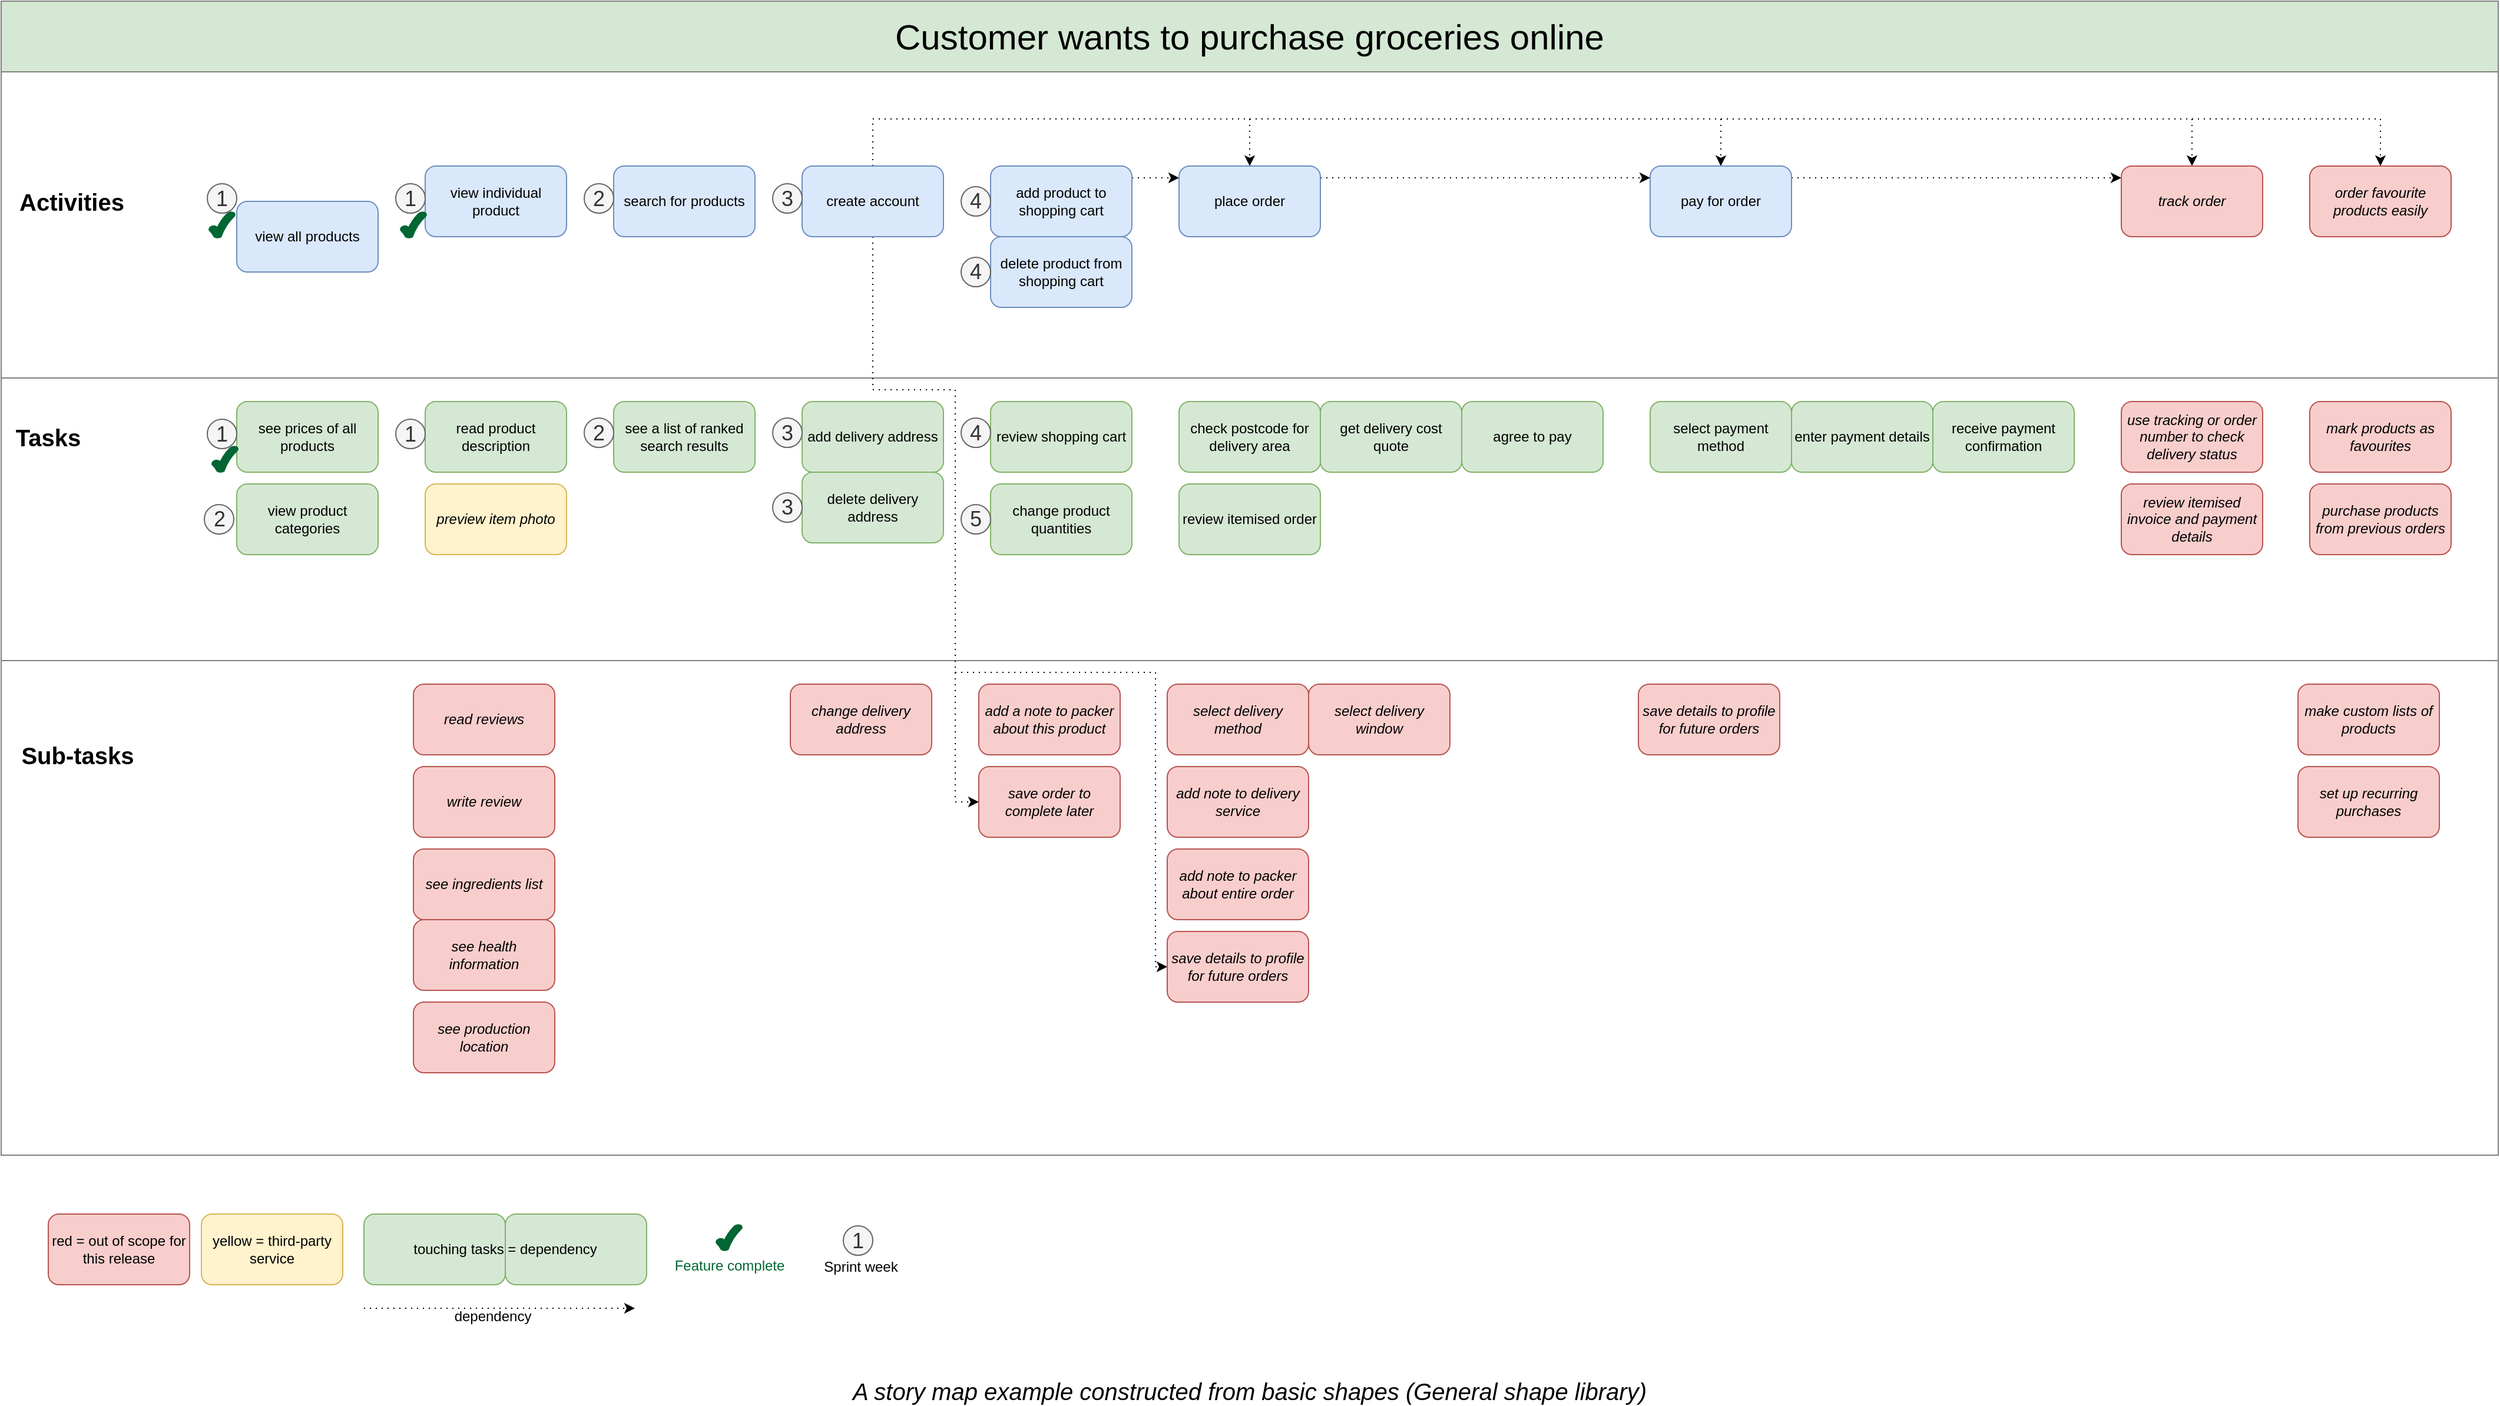<mxfile version="22.1.19" type="github" pages="2">
  <diagram id="6G3r_QqAA1fNAYQaFEHI" name="purchase-groceries-online">
    <mxGraphModel dx="3770" dy="772" grid="1" gridSize="10" guides="1" tooltips="1" connect="1" arrows="1" fold="1" page="1" pageScale="1" pageWidth="2336" pageHeight="1654" math="0" shadow="0">
      <root>
        <mxCell id="0" />
        <mxCell id="1" parent="0" />
        <mxCell id="gWhWabP_F0V6RctqcrPL-3" value="" style="group" parent="1" vertex="1" connectable="0">
          <mxGeometry x="-2228" y="80" width="2120" height="980" as="geometry" />
        </mxCell>
        <mxCell id="gWhWabP_F0V6RctqcrPL-1" value="" style="group" parent="gWhWabP_F0V6RctqcrPL-3" vertex="1" connectable="0">
          <mxGeometry width="2120" height="980" as="geometry" />
        </mxCell>
        <mxCell id="nW9fMLdY71jYZeTw1rtJ-126" value="Customer wants to purchase groceries online" style="rounded=0;whiteSpace=wrap;html=1;labelBackgroundColor=none;strokeWidth=1;fillColor=#d5e8d4;fontSize=30;strokeColor=#808080;" parent="gWhWabP_F0V6RctqcrPL-1" vertex="1">
          <mxGeometry width="2120" height="60" as="geometry" />
        </mxCell>
        <mxCell id="nW9fMLdY71jYZeTw1rtJ-128" value="" style="rounded=0;whiteSpace=wrap;html=1;labelBackgroundColor=none;strokeWidth=1;fontSize=30;fillColor=none;strokeColor=#808080;" parent="gWhWabP_F0V6RctqcrPL-1" vertex="1">
          <mxGeometry y="60" width="2120" height="260" as="geometry" />
        </mxCell>
        <mxCell id="nW9fMLdY71jYZeTw1rtJ-129" value="" style="rounded=0;whiteSpace=wrap;html=1;labelBackgroundColor=none;strokeWidth=1;fontSize=30;fillColor=none;strokeColor=#808080;" parent="gWhWabP_F0V6RctqcrPL-1" vertex="1">
          <mxGeometry y="320" width="2120" height="240" as="geometry" />
        </mxCell>
        <mxCell id="nW9fMLdY71jYZeTw1rtJ-130" value="" style="rounded=0;whiteSpace=wrap;html=1;labelBackgroundColor=none;strokeWidth=1;fontSize=30;fillColor=none;strokeColor=#808080;" parent="gWhWabP_F0V6RctqcrPL-1" vertex="1">
          <mxGeometry y="560" width="2120" height="420" as="geometry" />
        </mxCell>
        <mxCell id="nW9fMLdY71jYZeTw1rtJ-76" value="view all products" style="rounded=1;whiteSpace=wrap;html=1;fillColor=#dae8fc;strokeColor=#6c8ebf;" parent="gWhWabP_F0V6RctqcrPL-1" vertex="1">
          <mxGeometry x="200" y="170" width="120" height="60" as="geometry" />
        </mxCell>
        <mxCell id="nW9fMLdY71jYZeTw1rtJ-81" value="&lt;b&gt;&lt;font style=&quot;font-size: 20px&quot;&gt;Activities&lt;/font&gt;&lt;/b&gt;" style="text;html=1;strokeColor=none;fillColor=none;align=center;verticalAlign=middle;whiteSpace=wrap;rounded=0;" parent="gWhWabP_F0V6RctqcrPL-3" vertex="1">
          <mxGeometry x="40" y="160" width="40" height="20" as="geometry" />
        </mxCell>
        <mxCell id="nW9fMLdY71jYZeTw1rtJ-82" value="&lt;b&gt;&lt;font style=&quot;font-size: 20px&quot;&gt;Tasks&lt;/font&gt;&lt;/b&gt;" style="text;html=1;strokeColor=none;fillColor=none;align=center;verticalAlign=middle;whiteSpace=wrap;rounded=0;" parent="gWhWabP_F0V6RctqcrPL-3" vertex="1">
          <mxGeometry x="20" y="360" width="40" height="20" as="geometry" />
        </mxCell>
        <mxCell id="nW9fMLdY71jYZeTw1rtJ-83" value="&lt;b&gt;&lt;font style=&quot;font-size: 20px&quot;&gt;Sub-tasks&lt;/font&gt;&lt;/b&gt;" style="text;html=1;strokeColor=none;fillColor=none;align=center;verticalAlign=middle;whiteSpace=wrap;rounded=0;" parent="gWhWabP_F0V6RctqcrPL-3" vertex="1">
          <mxGeometry y="630" width="130" height="20" as="geometry" />
        </mxCell>
        <mxCell id="nW9fMLdY71jYZeTw1rtJ-51" style="rounded=0;orthogonalLoop=1;jettySize=auto;html=1;dashed=1;dashPattern=1 4;edgeStyle=orthogonalEdgeStyle;" parent="1" source="nW9fMLdY71jYZeTw1rtJ-47" target="nW9fMLdY71jYZeTw1rtJ-45" edge="1">
          <mxGeometry relative="1" as="geometry">
            <Array as="points">
              <mxPoint x="-1488" y="410" />
              <mxPoint x="-1418" y="410" />
              <mxPoint x="-1418" y="760" />
            </Array>
          </mxGeometry>
        </mxCell>
        <mxCell id="nW9fMLdY71jYZeTw1rtJ-52" style="edgeStyle=orthogonalEdgeStyle;rounded=0;orthogonalLoop=1;jettySize=auto;html=1;dashed=1;dashPattern=1 4;" parent="1" source="nW9fMLdY71jYZeTw1rtJ-47" target="nW9fMLdY71jYZeTw1rtJ-36" edge="1">
          <mxGeometry relative="1" as="geometry">
            <Array as="points">
              <mxPoint x="-1488" y="410" />
              <mxPoint x="-1418" y="410" />
              <mxPoint x="-1418" y="650" />
              <mxPoint x="-1248" y="650" />
              <mxPoint x="-1248" y="900" />
            </Array>
          </mxGeometry>
        </mxCell>
        <mxCell id="nW9fMLdY71jYZeTw1rtJ-54" style="edgeStyle=orthogonalEdgeStyle;rounded=0;orthogonalLoop=1;jettySize=auto;html=1;dashed=1;dashPattern=1 4;" parent="1" source="nW9fMLdY71jYZeTw1rtJ-47" target="nW9fMLdY71jYZeTw1rtJ-53" edge="1">
          <mxGeometry relative="1" as="geometry">
            <Array as="points">
              <mxPoint x="-1488" y="180" />
              <mxPoint x="-1168" y="180" />
            </Array>
          </mxGeometry>
        </mxCell>
        <mxCell id="nW9fMLdY71jYZeTw1rtJ-65" style="edgeStyle=orthogonalEdgeStyle;rounded=0;orthogonalLoop=1;jettySize=auto;html=1;dashed=1;dashPattern=1 4;" parent="1" source="nW9fMLdY71jYZeTw1rtJ-47" target="nW9fMLdY71jYZeTw1rtJ-37" edge="1">
          <mxGeometry relative="1" as="geometry">
            <Array as="points">
              <mxPoint x="-1488" y="180" />
              <mxPoint x="-768" y="180" />
            </Array>
          </mxGeometry>
        </mxCell>
        <mxCell id="nW9fMLdY71jYZeTw1rtJ-66" style="edgeStyle=orthogonalEdgeStyle;rounded=0;orthogonalLoop=1;jettySize=auto;html=1;dashed=1;dashPattern=1 4;" parent="1" source="nW9fMLdY71jYZeTw1rtJ-47" target="nW9fMLdY71jYZeTw1rtJ-41" edge="1">
          <mxGeometry relative="1" as="geometry">
            <Array as="points">
              <mxPoint x="-1488" y="180" />
              <mxPoint x="-368" y="180" />
            </Array>
          </mxGeometry>
        </mxCell>
        <mxCell id="nW9fMLdY71jYZeTw1rtJ-67" style="edgeStyle=orthogonalEdgeStyle;rounded=0;orthogonalLoop=1;jettySize=auto;html=1;dashed=1;dashPattern=1 4;" parent="1" source="nW9fMLdY71jYZeTw1rtJ-47" target="nW9fMLdY71jYZeTw1rtJ-60" edge="1">
          <mxGeometry relative="1" as="geometry">
            <Array as="points">
              <mxPoint x="-1488" y="180" />
              <mxPoint x="-208" y="180" />
            </Array>
          </mxGeometry>
        </mxCell>
        <mxCell id="nW9fMLdY71jYZeTw1rtJ-21" value="search for products" style="rounded=1;whiteSpace=wrap;html=1;fillColor=#dae8fc;strokeColor=#6c8ebf;" parent="1" vertex="1">
          <mxGeometry x="-1708" y="220" width="120" height="60" as="geometry" />
        </mxCell>
        <mxCell id="nW9fMLdY71jYZeTw1rtJ-22" value="preview item photo" style="rounded=1;whiteSpace=wrap;html=1;fillColor=#fff2cc;strokeColor=#d6b656;fontStyle=2" parent="1" vertex="1">
          <mxGeometry x="-1868" y="490" width="120" height="60" as="geometry" />
        </mxCell>
        <mxCell id="nW9fMLdY71jYZeTw1rtJ-23" value="read product description" style="rounded=1;whiteSpace=wrap;html=1;fillColor=#d5e8d4;strokeColor=#82b366;" parent="1" vertex="1">
          <mxGeometry x="-1868" y="420" width="120" height="60" as="geometry" />
        </mxCell>
        <mxCell id="nW9fMLdY71jYZeTw1rtJ-24" value="view individual product" style="rounded=1;whiteSpace=wrap;html=1;fillColor=#dae8fc;strokeColor=#6c8ebf;" parent="1" vertex="1">
          <mxGeometry x="-1868" y="220" width="120" height="60" as="geometry" />
        </mxCell>
        <mxCell id="nW9fMLdY71jYZeTw1rtJ-26" value="see a list of ranked search results" style="rounded=1;whiteSpace=wrap;html=1;fillColor=#d5e8d4;strokeColor=#82b366;" parent="1" vertex="1">
          <mxGeometry x="-1708" y="420" width="120" height="60" as="geometry" />
        </mxCell>
        <mxCell id="nW9fMLdY71jYZeTw1rtJ-28" value="read reviews" style="rounded=1;whiteSpace=wrap;html=1;fillColor=#f8cecc;strokeColor=#b85450;fontStyle=2" parent="1" vertex="1">
          <mxGeometry x="-1878" y="660" width="120" height="60" as="geometry" />
        </mxCell>
        <mxCell id="nW9fMLdY71jYZeTw1rtJ-70" style="edgeStyle=orthogonalEdgeStyle;rounded=0;orthogonalLoop=1;jettySize=auto;html=1;dashed=1;dashPattern=1 4;" parent="1" source="nW9fMLdY71jYZeTw1rtJ-29" target="nW9fMLdY71jYZeTw1rtJ-53" edge="1">
          <mxGeometry relative="1" as="geometry">
            <Array as="points">
              <mxPoint x="-1248" y="230" />
              <mxPoint x="-1248" y="230" />
            </Array>
          </mxGeometry>
        </mxCell>
        <mxCell id="nW9fMLdY71jYZeTw1rtJ-29" value="add product to shopping cart" style="rounded=1;whiteSpace=wrap;html=1;fillColor=#dae8fc;strokeColor=#6c8ebf;" parent="1" vertex="1">
          <mxGeometry x="-1388" y="220" width="120" height="60" as="geometry" />
        </mxCell>
        <mxCell id="nW9fMLdY71jYZeTw1rtJ-30" value="change product quantities" style="rounded=1;whiteSpace=wrap;html=1;fillColor=#d5e8d4;strokeColor=#82b366;" parent="1" vertex="1">
          <mxGeometry x="-1388" y="490" width="120" height="60" as="geometry" />
        </mxCell>
        <mxCell id="nW9fMLdY71jYZeTw1rtJ-31" value="delete product from shopping cart" style="rounded=1;whiteSpace=wrap;html=1;fillColor=#dae8fc;strokeColor=#6c8ebf;" parent="1" vertex="1">
          <mxGeometry x="-1388" y="280" width="120" height="60" as="geometry" />
        </mxCell>
        <mxCell id="nW9fMLdY71jYZeTw1rtJ-32" value="add a note to packer about this product" style="rounded=1;whiteSpace=wrap;html=1;fillColor=#f8cecc;strokeColor=#b85450;fontStyle=2" parent="1" vertex="1">
          <mxGeometry x="-1398" y="660" width="120" height="60" as="geometry" />
        </mxCell>
        <mxCell id="nW9fMLdY71jYZeTw1rtJ-34" value="get delivery cost quote" style="rounded=1;whiteSpace=wrap;html=1;fillColor=#d5e8d4;strokeColor=#82b366;" parent="1" vertex="1">
          <mxGeometry x="-1108" y="420" width="120" height="60" as="geometry" />
        </mxCell>
        <mxCell id="nW9fMLdY71jYZeTw1rtJ-35" value="check postcode for delivery area" style="rounded=1;whiteSpace=wrap;html=1;fillColor=#d5e8d4;strokeColor=#82b366;" parent="1" vertex="1">
          <mxGeometry x="-1228" y="420" width="120" height="60" as="geometry" />
        </mxCell>
        <mxCell id="nW9fMLdY71jYZeTw1rtJ-36" value="save details to profile for future orders" style="rounded=1;whiteSpace=wrap;html=1;fillColor=#f8cecc;strokeColor=#b85450;fontStyle=2" parent="1" vertex="1">
          <mxGeometry x="-1238" y="870" width="120" height="60" as="geometry" />
        </mxCell>
        <mxCell id="nW9fMLdY71jYZeTw1rtJ-72" style="edgeStyle=orthogonalEdgeStyle;rounded=0;orthogonalLoop=1;jettySize=auto;html=1;dashed=1;dashPattern=1 4;" parent="1" source="nW9fMLdY71jYZeTw1rtJ-37" target="nW9fMLdY71jYZeTw1rtJ-41" edge="1">
          <mxGeometry relative="1" as="geometry">
            <Array as="points">
              <mxPoint x="-568" y="230" />
              <mxPoint x="-568" y="230" />
            </Array>
          </mxGeometry>
        </mxCell>
        <mxCell id="nW9fMLdY71jYZeTw1rtJ-37" value="pay for order" style="rounded=1;whiteSpace=wrap;html=1;fillColor=#dae8fc;strokeColor=#6c8ebf;" parent="1" vertex="1">
          <mxGeometry x="-828" y="220" width="120" height="60" as="geometry" />
        </mxCell>
        <mxCell id="nW9fMLdY71jYZeTw1rtJ-38" value="select payment method" style="rounded=1;whiteSpace=wrap;html=1;fillColor=#d5e8d4;strokeColor=#82b366;" parent="1" vertex="1">
          <mxGeometry x="-828" y="420" width="120" height="60" as="geometry" />
        </mxCell>
        <mxCell id="nW9fMLdY71jYZeTw1rtJ-39" value="enter payment details" style="rounded=1;whiteSpace=wrap;html=1;fillColor=#d5e8d4;strokeColor=#82b366;" parent="1" vertex="1">
          <mxGeometry x="-708" y="420" width="120" height="60" as="geometry" />
        </mxCell>
        <mxCell id="nW9fMLdY71jYZeTw1rtJ-40" value="receive payment confirmation" style="rounded=1;whiteSpace=wrap;html=1;fillColor=#d5e8d4;strokeColor=#82b366;" parent="1" vertex="1">
          <mxGeometry x="-588" y="420" width="120" height="60" as="geometry" />
        </mxCell>
        <mxCell id="nW9fMLdY71jYZeTw1rtJ-41" value="track order" style="rounded=1;whiteSpace=wrap;html=1;fillColor=#f8cecc;strokeColor=#b85450;fontStyle=2" parent="1" vertex="1">
          <mxGeometry x="-428" y="220" width="120" height="60" as="geometry" />
        </mxCell>
        <mxCell id="nW9fMLdY71jYZeTw1rtJ-42" value="use tracking or order number to check delivery status" style="rounded=1;whiteSpace=wrap;html=1;fillColor=#f8cecc;strokeColor=#b85450;fontStyle=2" parent="1" vertex="1">
          <mxGeometry x="-428" y="420" width="120" height="60" as="geometry" />
        </mxCell>
        <mxCell id="nW9fMLdY71jYZeTw1rtJ-43" value="select delivery window" style="rounded=1;whiteSpace=wrap;html=1;fillColor=#f8cecc;strokeColor=#b85450;fontStyle=2" parent="1" vertex="1">
          <mxGeometry x="-1118" y="660" width="120" height="60" as="geometry" />
        </mxCell>
        <mxCell id="nW9fMLdY71jYZeTw1rtJ-44" value="save details to profile for future orders" style="rounded=1;whiteSpace=wrap;html=1;fillColor=#f8cecc;strokeColor=#b85450;fontStyle=2" parent="1" vertex="1">
          <mxGeometry x="-838" y="660" width="120" height="60" as="geometry" />
        </mxCell>
        <mxCell id="nW9fMLdY71jYZeTw1rtJ-45" value="save order to complete later" style="rounded=1;whiteSpace=wrap;html=1;fillColor=#f8cecc;strokeColor=#b85450;fontStyle=2" parent="1" vertex="1">
          <mxGeometry x="-1398" y="730" width="120" height="60" as="geometry" />
        </mxCell>
        <UserObject label="create account" link="data:page/id,iSt6Qmezgcpyq-W9V-Go" id="nW9fMLdY71jYZeTw1rtJ-47">
          <mxCell style="rounded=1;whiteSpace=wrap;html=1;fillColor=#dae8fc;strokeColor=#6c8ebf;" parent="1" vertex="1">
            <mxGeometry x="-1548" y="220" width="120" height="60" as="geometry" />
          </mxCell>
        </UserObject>
        <UserObject label="add delivery address" link="data:page/id,iSt6Qmezgcpyq-W9V-Go" id="nW9fMLdY71jYZeTw1rtJ-48">
          <mxCell style="rounded=1;whiteSpace=wrap;html=1;fillColor=#d5e8d4;strokeColor=#82b366;" parent="1" vertex="1">
            <mxGeometry x="-1548" y="420" width="120" height="60" as="geometry" />
          </mxCell>
        </UserObject>
        <UserObject label="change delivery address" link="data:page/id,iSt6Qmezgcpyq-W9V-Go" id="nW9fMLdY71jYZeTw1rtJ-49">
          <mxCell style="rounded=1;whiteSpace=wrap;html=1;fillColor=#f8cecc;strokeColor=#b85450;fontStyle=2" parent="1" vertex="1">
            <mxGeometry x="-1558" y="660" width="120" height="60" as="geometry" />
          </mxCell>
        </UserObject>
        <mxCell id="nW9fMLdY71jYZeTw1rtJ-71" style="edgeStyle=orthogonalEdgeStyle;rounded=0;orthogonalLoop=1;jettySize=auto;html=1;dashed=1;dashPattern=1 4;" parent="1" source="nW9fMLdY71jYZeTw1rtJ-53" target="nW9fMLdY71jYZeTw1rtJ-37" edge="1">
          <mxGeometry relative="1" as="geometry">
            <Array as="points">
              <mxPoint x="-978" y="230" />
              <mxPoint x="-978" y="230" />
            </Array>
          </mxGeometry>
        </mxCell>
        <mxCell id="nW9fMLdY71jYZeTw1rtJ-53" value="place order" style="rounded=1;whiteSpace=wrap;html=1;fillColor=#dae8fc;strokeColor=#6c8ebf;" parent="1" vertex="1">
          <mxGeometry x="-1228" y="220" width="120" height="60" as="geometry" />
        </mxCell>
        <mxCell id="nW9fMLdY71jYZeTw1rtJ-55" value="review itemised order" style="rounded=1;whiteSpace=wrap;html=1;fillColor=#d5e8d4;strokeColor=#82b366;" parent="1" vertex="1">
          <mxGeometry x="-1228" y="490" width="120" height="60" as="geometry" />
        </mxCell>
        <mxCell id="nW9fMLdY71jYZeTw1rtJ-56" value="add note to packer about entire order" style="rounded=1;whiteSpace=wrap;html=1;fillColor=#f8cecc;strokeColor=#b85450;fontStyle=2" parent="1" vertex="1">
          <mxGeometry x="-1238" y="800" width="120" height="60" as="geometry" />
        </mxCell>
        <mxCell id="nW9fMLdY71jYZeTw1rtJ-57" value="add note to delivery service" style="rounded=1;whiteSpace=wrap;html=1;fillColor=#f8cecc;strokeColor=#b85450;fontStyle=2" parent="1" vertex="1">
          <mxGeometry x="-1238" y="730" width="120" height="60" as="geometry" />
        </mxCell>
        <mxCell id="nW9fMLdY71jYZeTw1rtJ-58" value="agree to pay" style="rounded=1;whiteSpace=wrap;html=1;fillColor=#d5e8d4;strokeColor=#82b366;" parent="1" vertex="1">
          <mxGeometry x="-988" y="420" width="120" height="60" as="geometry" />
        </mxCell>
        <mxCell id="nW9fMLdY71jYZeTw1rtJ-59" value="review itemised invoice and payment details" style="rounded=1;whiteSpace=wrap;html=1;fillColor=#f8cecc;strokeColor=#b85450;fontStyle=2" parent="1" vertex="1">
          <mxGeometry x="-428" y="490" width="120" height="60" as="geometry" />
        </mxCell>
        <mxCell id="nW9fMLdY71jYZeTw1rtJ-60" value="order favourite products easily" style="rounded=1;whiteSpace=wrap;html=1;fillColor=#f8cecc;strokeColor=#b85450;fontStyle=2" parent="1" vertex="1">
          <mxGeometry x="-268" y="220" width="120" height="60" as="geometry" />
        </mxCell>
        <mxCell id="nW9fMLdY71jYZeTw1rtJ-61" value="mark products as favourites" style="rounded=1;whiteSpace=wrap;html=1;fillColor=#f8cecc;strokeColor=#b85450;fontStyle=2" parent="1" vertex="1">
          <mxGeometry x="-268" y="420" width="120" height="60" as="geometry" />
        </mxCell>
        <mxCell id="nW9fMLdY71jYZeTw1rtJ-62" value="purchase products from previous orders" style="rounded=1;whiteSpace=wrap;html=1;fillColor=#f8cecc;strokeColor=#b85450;fontStyle=2" parent="1" vertex="1">
          <mxGeometry x="-268" y="490" width="120" height="60" as="geometry" />
        </mxCell>
        <mxCell id="nW9fMLdY71jYZeTw1rtJ-63" value="make custom lists of products" style="rounded=1;whiteSpace=wrap;html=1;fillColor=#f8cecc;strokeColor=#b85450;fontStyle=2" parent="1" vertex="1">
          <mxGeometry x="-278" y="660" width="120" height="60" as="geometry" />
        </mxCell>
        <mxCell id="nW9fMLdY71jYZeTw1rtJ-64" value="set up recurring purchases" style="rounded=1;whiteSpace=wrap;html=1;fillColor=#f8cecc;strokeColor=#b85450;fontStyle=2" parent="1" vertex="1">
          <mxGeometry x="-278" y="730" width="120" height="60" as="geometry" />
        </mxCell>
        <mxCell id="nW9fMLdY71jYZeTw1rtJ-68" value="write review" style="rounded=1;whiteSpace=wrap;html=1;fillColor=#f8cecc;strokeColor=#b85450;fontStyle=2" parent="1" vertex="1">
          <mxGeometry x="-1878" y="730" width="120" height="60" as="geometry" />
        </mxCell>
        <mxCell id="nW9fMLdY71jYZeTw1rtJ-69" value="view product categories" style="rounded=1;whiteSpace=wrap;html=1;fillColor=#d5e8d4;strokeColor=#82b366;" parent="1" vertex="1">
          <mxGeometry x="-2028" y="490" width="120" height="60" as="geometry" />
        </mxCell>
        <mxCell id="nW9fMLdY71jYZeTw1rtJ-73" value="select delivery method" style="rounded=1;whiteSpace=wrap;html=1;fillColor=#f8cecc;strokeColor=#b85450;fontStyle=2" parent="1" vertex="1">
          <mxGeometry x="-1238" y="660" width="120" height="60" as="geometry" />
        </mxCell>
        <mxCell id="nW9fMLdY71jYZeTw1rtJ-74" value="delete delivery address" style="rounded=1;whiteSpace=wrap;html=1;fillColor=#d5e8d4;strokeColor=#82b366;" parent="1" vertex="1">
          <mxGeometry x="-1548" y="480" width="120" height="60" as="geometry" />
        </mxCell>
        <mxCell id="nW9fMLdY71jYZeTw1rtJ-75" value="review shopping cart" style="rounded=1;whiteSpace=wrap;html=1;fillColor=#d5e8d4;strokeColor=#82b366;" parent="1" vertex="1">
          <mxGeometry x="-1388" y="420" width="120" height="60" as="geometry" />
        </mxCell>
        <mxCell id="nW9fMLdY71jYZeTw1rtJ-77" value="see prices of all products" style="rounded=1;whiteSpace=wrap;html=1;fillColor=#d5e8d4;strokeColor=#82b366;" parent="1" vertex="1">
          <mxGeometry x="-2028" y="420" width="120" height="60" as="geometry" />
        </mxCell>
        <mxCell id="nW9fMLdY71jYZeTw1rtJ-78" value="see ingredients list" style="rounded=1;whiteSpace=wrap;html=1;fillColor=#f8cecc;strokeColor=#b85450;fontStyle=2" parent="1" vertex="1">
          <mxGeometry x="-1878" y="800" width="120" height="60" as="geometry" />
        </mxCell>
        <mxCell id="nW9fMLdY71jYZeTw1rtJ-79" value="see production location" style="rounded=1;whiteSpace=wrap;html=1;fillColor=#f8cecc;strokeColor=#b85450;fontStyle=2" parent="1" vertex="1">
          <mxGeometry x="-1878" y="930" width="120" height="60" as="geometry" />
        </mxCell>
        <mxCell id="nW9fMLdY71jYZeTw1rtJ-80" value="see health information" style="rounded=1;whiteSpace=wrap;html=1;fillColor=#f8cecc;strokeColor=#b85450;fontStyle=2" parent="1" vertex="1">
          <mxGeometry x="-1878" y="860" width="120" height="60" as="geometry" />
        </mxCell>
        <mxCell id="nW9fMLdY71jYZeTw1rtJ-84" value="red = out of scope for this release" style="rounded=1;whiteSpace=wrap;html=1;fillColor=#f8cecc;strokeColor=#b85450;fontStyle=0" parent="1" vertex="1">
          <mxGeometry x="-2188" y="1110" width="120" height="60" as="geometry" />
        </mxCell>
        <mxCell id="nW9fMLdY71jYZeTw1rtJ-90" value="" style="verticalLabelPosition=bottom;verticalAlign=top;html=1;shape=mxgraph.basic.tick;strokeWidth=3;fontColor=#ffffff;fillColor=#006633;strokeColor=#006633;" parent="1" vertex="1">
          <mxGeometry x="-2050.5" y="260" width="20" height="20" as="geometry" />
        </mxCell>
        <mxCell id="nW9fMLdY71jYZeTw1rtJ-94" value="yellow = third-party service" style="rounded=1;whiteSpace=wrap;html=1;strokeWidth=1;fillColor=#fff2cc;strokeColor=#d6b656;" parent="1" vertex="1">
          <mxGeometry x="-2058" y="1110" width="120" height="60" as="geometry" />
        </mxCell>
        <mxCell id="nW9fMLdY71jYZeTw1rtJ-97" value="Feature complete" style="verticalLabelPosition=bottom;verticalAlign=top;html=1;shape=mxgraph.basic.tick;strokeWidth=3;fillColor=#006633;strokeColor=#006633;fontColor=#006633;" parent="1" vertex="1">
          <mxGeometry x="-1620" y="1120" width="20" height="20" as="geometry" />
        </mxCell>
        <mxCell id="nW9fMLdY71jYZeTw1rtJ-98" value="" style="verticalLabelPosition=bottom;verticalAlign=top;html=1;shape=mxgraph.basic.tick;strokeWidth=3;fontColor=#ffffff;fillColor=#006633;strokeColor=#006633;" parent="1" vertex="1">
          <mxGeometry x="-2048" y="459" width="20" height="20" as="geometry" />
        </mxCell>
        <mxCell id="nW9fMLdY71jYZeTw1rtJ-99" value="" style="verticalLabelPosition=bottom;verticalAlign=top;html=1;shape=mxgraph.basic.tick;strokeWidth=3;fontColor=#ffffff;fillColor=#006633;strokeColor=#006633;" parent="1" vertex="1">
          <mxGeometry x="-1888" y="260" width="20" height="20" as="geometry" />
        </mxCell>
        <mxCell id="nW9fMLdY71jYZeTw1rtJ-104" value="1" style="ellipse;whiteSpace=wrap;html=1;aspect=fixed;fontFamily=Helvetica;fontSize=18;align=center;strokeWidth=1;fillColor=#f5f5f5;strokeColor=#666666;fontColor=#333333;" parent="1" vertex="1">
          <mxGeometry x="-2053" y="235" width="25" height="25" as="geometry" />
        </mxCell>
        <mxCell id="nW9fMLdY71jYZeTw1rtJ-105" value="1" style="ellipse;whiteSpace=wrap;html=1;aspect=fixed;fontFamily=Helvetica;fontSize=18;align=center;strokeWidth=1;fillColor=#f5f5f5;strokeColor=#666666;fontColor=#333333;" parent="1" vertex="1">
          <mxGeometry x="-2053" y="435" width="25" height="25" as="geometry" />
        </mxCell>
        <mxCell id="nW9fMLdY71jYZeTw1rtJ-106" value="1" style="ellipse;whiteSpace=wrap;html=1;aspect=fixed;fontFamily=Helvetica;fontSize=18;align=center;strokeWidth=1;fillColor=#f5f5f5;strokeColor=#666666;fontColor=#333333;" parent="1" vertex="1">
          <mxGeometry x="-1893" y="235" width="25" height="25" as="geometry" />
        </mxCell>
        <mxCell id="nW9fMLdY71jYZeTw1rtJ-107" value="1" style="ellipse;whiteSpace=wrap;html=1;aspect=fixed;fontFamily=Helvetica;fontSize=18;align=center;strokeWidth=1;fillColor=#f5f5f5;strokeColor=#666666;fontColor=#333333;" parent="1" vertex="1">
          <mxGeometry x="-1893" y="435" width="25" height="25" as="geometry" />
        </mxCell>
        <mxCell id="nW9fMLdY71jYZeTw1rtJ-108" value="2" style="ellipse;whiteSpace=wrap;html=1;aspect=fixed;fontFamily=Helvetica;fontSize=18;align=center;strokeWidth=1;fillColor=#f5f5f5;strokeColor=#666666;fontColor=#333333;" parent="1" vertex="1">
          <mxGeometry x="-1733" y="235" width="25" height="25" as="geometry" />
        </mxCell>
        <mxCell id="nW9fMLdY71jYZeTw1rtJ-109" value="2" style="ellipse;whiteSpace=wrap;html=1;aspect=fixed;fontFamily=Helvetica;fontSize=18;align=center;strokeWidth=1;fillColor=#f5f5f5;strokeColor=#666666;fontColor=#333333;" parent="1" vertex="1">
          <mxGeometry x="-2055.5" y="507.5" width="25" height="25" as="geometry" />
        </mxCell>
        <mxCell id="nW9fMLdY71jYZeTw1rtJ-110" value="2" style="ellipse;whiteSpace=wrap;html=1;aspect=fixed;fontFamily=Helvetica;fontSize=18;align=center;strokeWidth=1;fillColor=#f5f5f5;strokeColor=#666666;fontColor=#333333;" parent="1" vertex="1">
          <mxGeometry x="-1733" y="434" width="25" height="25" as="geometry" />
        </mxCell>
        <mxCell id="nW9fMLdY71jYZeTw1rtJ-111" value="3" style="ellipse;whiteSpace=wrap;html=1;aspect=fixed;fontFamily=Helvetica;fontSize=18;align=center;strokeWidth=1;fillColor=#f5f5f5;strokeColor=#666666;fontColor=#333333;" parent="1" vertex="1">
          <mxGeometry x="-1573" y="235" width="25" height="25" as="geometry" />
        </mxCell>
        <mxCell id="nW9fMLdY71jYZeTw1rtJ-112" value="3" style="ellipse;whiteSpace=wrap;html=1;aspect=fixed;fontFamily=Helvetica;fontSize=18;align=center;strokeWidth=1;fillColor=#f5f5f5;strokeColor=#666666;fontColor=#333333;" parent="1" vertex="1">
          <mxGeometry x="-1573" y="434" width="25" height="25" as="geometry" />
        </mxCell>
        <mxCell id="nW9fMLdY71jYZeTw1rtJ-113" value="3" style="ellipse;whiteSpace=wrap;html=1;aspect=fixed;fontFamily=Helvetica;fontSize=18;align=center;strokeWidth=1;fillColor=#f5f5f5;strokeColor=#666666;fontColor=#333333;" parent="1" vertex="1">
          <mxGeometry x="-1573" y="497.5" width="25" height="25" as="geometry" />
        </mxCell>
        <mxCell id="nW9fMLdY71jYZeTw1rtJ-114" value="4" style="ellipse;whiteSpace=wrap;html=1;aspect=fixed;fontFamily=Helvetica;fontSize=18;align=center;strokeWidth=1;fillColor=#f5f5f5;strokeColor=#666666;fontColor=#333333;" parent="1" vertex="1">
          <mxGeometry x="-1413" y="237.5" width="25" height="25" as="geometry" />
        </mxCell>
        <mxCell id="nW9fMLdY71jYZeTw1rtJ-115" value="4" style="ellipse;whiteSpace=wrap;html=1;aspect=fixed;fontFamily=Helvetica;fontSize=18;align=center;strokeWidth=1;fillColor=#f5f5f5;strokeColor=#666666;fontColor=#333333;" parent="1" vertex="1">
          <mxGeometry x="-1413" y="297.5" width="25" height="25" as="geometry" />
        </mxCell>
        <mxCell id="nW9fMLdY71jYZeTw1rtJ-116" value="4" style="ellipse;whiteSpace=wrap;html=1;aspect=fixed;fontFamily=Helvetica;fontSize=18;align=center;strokeWidth=1;fillColor=#f5f5f5;strokeColor=#666666;fontColor=#333333;" parent="1" vertex="1">
          <mxGeometry x="-1413" y="434" width="25" height="25" as="geometry" />
        </mxCell>
        <mxCell id="nW9fMLdY71jYZeTw1rtJ-120" value="5" style="ellipse;whiteSpace=wrap;html=1;aspect=fixed;fontFamily=Helvetica;fontSize=18;align=center;strokeWidth=1;fillColor=#f5f5f5;strokeColor=#666666;fontColor=#333333;" parent="1" vertex="1">
          <mxGeometry x="-1413" y="507.5" width="25" height="25" as="geometry" />
        </mxCell>
        <mxCell id="nW9fMLdY71jYZeTw1rtJ-124" value="" style="group" parent="1" vertex="1" connectable="0">
          <mxGeometry x="-1536.75" y="1115" width="77.5" height="50" as="geometry" />
        </mxCell>
        <mxCell id="nW9fMLdY71jYZeTw1rtJ-122" value="1" style="ellipse;whiteSpace=wrap;html=1;aspect=fixed;fontFamily=Helvetica;fontSize=18;fontColor=#333333;align=center;strokeColor=#666666;strokeWidth=1;fillColor=#f5f5f5;" parent="nW9fMLdY71jYZeTw1rtJ-124" vertex="1">
          <mxGeometry x="23.75" y="5" width="25" height="25" as="geometry" />
        </mxCell>
        <mxCell id="nW9fMLdY71jYZeTw1rtJ-123" value="Sprint week" style="text;html=1;strokeColor=none;fillColor=none;align=center;verticalAlign=middle;whiteSpace=wrap;rounded=0;fontSize=12;" parent="nW9fMLdY71jYZeTw1rtJ-124" vertex="1">
          <mxGeometry y="30" width="77.5" height="20" as="geometry" />
        </mxCell>
        <mxCell id="nW9fMLdY71jYZeTw1rtJ-131" value="" style="endArrow=classic;html=1;fontSize=30;fontColor=#000000;dashed=1;dashPattern=1 4;" parent="1" edge="1">
          <mxGeometry width="50" height="50" relative="1" as="geometry">
            <mxPoint x="-1920" y="1190" as="sourcePoint" />
            <mxPoint x="-1690" y="1190" as="targetPoint" />
          </mxGeometry>
        </mxCell>
        <mxCell id="nW9fMLdY71jYZeTw1rtJ-132" value="&lt;font style=&quot;font-size: 12px&quot;&gt;dependency&lt;/font&gt;" style="edgeLabel;html=1;align=center;verticalAlign=middle;resizable=0;points=[];fontSize=30;fontColor=#000000;labelBackgroundColor=none;" parent="nW9fMLdY71jYZeTw1rtJ-131" vertex="1" connectable="0">
          <mxGeometry x="-0.204" y="4" relative="1" as="geometry">
            <mxPoint x="17.14" y="4" as="offset" />
          </mxGeometry>
        </mxCell>
        <mxCell id="mJ4_hJBow98ez9A4RSFs-1" value="A story map example constructed from basic shapes (General shape library)" style="text;html=1;strokeColor=none;fillColor=none;align=center;verticalAlign=middle;whiteSpace=wrap;rounded=0;fontSize=20;fontStyle=2" parent="1" vertex="1">
          <mxGeometry x="-1683" y="1250" width="1030" height="20" as="geometry" />
        </mxCell>
        <mxCell id="mJ4_hJBow98ez9A4RSFs-2" value="" style="group" parent="1" vertex="1" connectable="0">
          <mxGeometry x="-1920" y="1110" width="240" height="60" as="geometry" />
        </mxCell>
        <mxCell id="qUOdwgdxU_DM8I0__7e0-1" value="" style="rounded=1;whiteSpace=wrap;html=1;strokeColor=#82b366;strokeWidth=1;fillColor=#d5e8d4;" parent="mJ4_hJBow98ez9A4RSFs-2" vertex="1">
          <mxGeometry width="120" height="60" as="geometry" />
        </mxCell>
        <mxCell id="qUOdwgdxU_DM8I0__7e0-2" value="" style="rounded=1;whiteSpace=wrap;html=1;strokeColor=#82b366;strokeWidth=1;fillColor=#d5e8d4;" parent="mJ4_hJBow98ez9A4RSFs-2" vertex="1">
          <mxGeometry x="120" width="120" height="60" as="geometry" />
        </mxCell>
        <mxCell id="qUOdwgdxU_DM8I0__7e0-3" value="touching tasks = dependency" style="text;html=1;strokeColor=none;fillColor=none;align=center;verticalAlign=middle;whiteSpace=wrap;rounded=0;" parent="mJ4_hJBow98ez9A4RSFs-2" vertex="1">
          <mxGeometry y="20" width="240" height="20" as="geometry" />
        </mxCell>
      </root>
    </mxGraphModel>
  </diagram>
  <diagram id="iSt6Qmezgcpyq-W9V-Go" name="update-account">
    <mxGraphModel dx="1957" dy="1515" grid="1" gridSize="10" guides="1" tooltips="1" connect="1" arrows="1" fold="1" page="1" pageScale="1" pageWidth="1654" pageHeight="1169" math="0" shadow="0">
      <root>
        <mxCell id="OtLjK1SxLUBlRe3WaIa--0" />
        <mxCell id="OtLjK1SxLUBlRe3WaIa--1" parent="OtLjK1SxLUBlRe3WaIa--0" />
        <mxCell id="OtLjK1SxLUBlRe3WaIa--2" value="&lt;font style=&quot;font-size: 16px&quot;&gt;Customer wants to use their account&lt;/font&gt;" style="shape=table;childLayout=tableLayout;rowLines=0;columnLines=0;startSize=40;html=1;whiteSpace=wrap;collapsible=0;recursiveResize=0;expand=0;pointerEvents=0;fontStyle=1;align=center;labelBackgroundColor=none;strokeWidth=1;fontSize=30;fillColor=#f5f5f5;strokeColor=#666666;fontColor=#333333;" vertex="1" parent="OtLjK1SxLUBlRe3WaIa--1">
          <mxGeometry x="27" y="30" width="1600" height="930" as="geometry" />
        </mxCell>
        <mxCell id="OtLjK1SxLUBlRe3WaIa--3" value="Activities" style="swimlane;horizontal=0;points=[[0,0.5],[1,0.5]];portConstraint=eastwest;startSize=40;html=1;whiteSpace=wrap;collapsible=0;recursiveResize=0;expand=0;pointerEvents=0;fontStyle=1;fillColor=#d5e8d4;strokeColor=#82b366;" vertex="1" parent="OtLjK1SxLUBlRe3WaIa--2">
          <mxGeometry y="40" width="1600" height="296" as="geometry" />
        </mxCell>
        <mxCell id="OtLjK1SxLUBlRe3WaIa--25" value="Log in" style="swimlane;connectable=0;startSize=40;html=1;whiteSpace=wrap;collapsible=0;recursiveResize=0;expand=0;pointerEvents=0;fillColor=#f5f5f5;strokeColor=#666666;fontColor=#333333;" vertex="1" parent="OtLjK1SxLUBlRe3WaIa--3">
          <mxGeometry x="40" width="170" height="296" as="geometry" />
        </mxCell>
        <mxCell id="OtLjK1SxLUBlRe3WaIa--28" value="Enter username and password" style="rounded=1;whiteSpace=wrap;html=1;labelBackgroundColor=none;strokeWidth=1;fontSize=12;fillColor=#d5e8d4;strokeColor=#82b366;" vertex="1" parent="OtLjK1SxLUBlRe3WaIa--25">
          <mxGeometry x="20" y="60" width="120" height="60" as="geometry" />
        </mxCell>
        <mxCell id="OtLjK1SxLUBlRe3WaIa--4" value="Create a new account" style="swimlane;connectable=0;startSize=40;html=1;whiteSpace=wrap;collapsible=0;recursiveResize=0;expand=0;pointerEvents=0;fillColor=#f5f5f5;strokeColor=#666666;fontColor=#333333;" vertex="1" parent="OtLjK1SxLUBlRe3WaIa--3">
          <mxGeometry x="210" width="270" height="296" as="geometry" />
        </mxCell>
        <mxCell id="OtLjK1SxLUBlRe3WaIa--33" value="enter new username (email) and password" style="rounded=1;whiteSpace=wrap;html=1;labelBackgroundColor=none;strokeWidth=1;fontSize=12;fillColor=#d5e8d4;strokeColor=#82b366;" vertex="1" parent="OtLjK1SxLUBlRe3WaIa--4">
          <mxGeometry x="14" y="60" width="120" height="60" as="geometry" />
        </mxCell>
        <mxCell id="OtLjK1SxLUBlRe3WaIa--6" value="Update contact details" style="swimlane;connectable=0;startSize=40;html=1;whiteSpace=wrap;collapsible=0;recursiveResize=0;expand=0;pointerEvents=0;fillColor=#f5f5f5;strokeColor=#666666;fontColor=#333333;" vertex="1" parent="OtLjK1SxLUBlRe3WaIa--3">
          <mxGeometry x="480" width="280" height="296" as="geometry" />
        </mxCell>
        <mxCell id="OtLjK1SxLUBlRe3WaIa--34" value="Add new delivery address" style="rounded=1;whiteSpace=wrap;html=1;strokeWidth=1;fillColor=#d5e8d4;strokeColor=#82b366;" vertex="1" parent="OtLjK1SxLUBlRe3WaIa--6">
          <mxGeometry x="18" y="60" width="120" height="60" as="geometry" />
        </mxCell>
        <mxCell id="OtLjK1SxLUBlRe3WaIa--35" value="Add new phone number" style="rounded=1;whiteSpace=wrap;html=1;strokeWidth=1;fillColor=#d5e8d4;strokeColor=#82b366;" vertex="1" parent="OtLjK1SxLUBlRe3WaIa--6">
          <mxGeometry x="18" y="130" width="120" height="60" as="geometry" />
        </mxCell>
        <mxCell id="UWbwYJlnjAnOrRLH9oln-3" value="Update email address (username)" style="rounded=1;whiteSpace=wrap;html=1;strokeWidth=1;fillColor=#d5e8d4;strokeColor=#82b366;" vertex="1" parent="OtLjK1SxLUBlRe3WaIa--6">
          <mxGeometry x="18" y="200" width="120" height="60" as="geometry" />
        </mxCell>
        <mxCell id="OtLjK1SxLUBlRe3WaIa--18" value="Update payment details" style="swimlane;connectable=0;startSize=40;html=1;whiteSpace=wrap;collapsible=0;recursiveResize=0;expand=0;pointerEvents=0;fillColor=#f5f5f5;strokeColor=#666666;fontColor=#333333;" vertex="1" parent="OtLjK1SxLUBlRe3WaIa--3">
          <mxGeometry x="760" width="270" height="296" as="geometry" />
        </mxCell>
        <mxCell id="OtLjK1SxLUBlRe3WaIa--36" value="Add new payment method" style="rounded=1;whiteSpace=wrap;html=1;strokeWidth=1;fillColor=#d5e8d4;strokeColor=#82b366;" vertex="1" parent="OtLjK1SxLUBlRe3WaIa--18">
          <mxGeometry x="12" y="60" width="120" height="60" as="geometry" />
        </mxCell>
        <mxCell id="OtLjK1SxLUBlRe3WaIa--21" value="Review past orders" style="swimlane;connectable=0;startSize=40;html=1;whiteSpace=wrap;collapsible=0;recursiveResize=0;expand=0;pointerEvents=0;fillColor=#f5f5f5;strokeColor=#666666;fontColor=#333333;" vertex="1" parent="OtLjK1SxLUBlRe3WaIa--3">
          <mxGeometry x="1030" width="150" height="296" as="geometry" />
        </mxCell>
        <mxCell id="UWbwYJlnjAnOrRLH9oln-14" value="View all past orders" style="rounded=1;whiteSpace=wrap;html=1;strokeWidth=1;fillColor=#d5e8d4;strokeColor=#82b366;" vertex="1" parent="OtLjK1SxLUBlRe3WaIa--21">
          <mxGeometry x="14" y="50" width="120" height="60" as="geometry" />
        </mxCell>
        <mxCell id="OtLjK1SxLUBlRe3WaIa--38" value="Delete account" style="swimlane;connectable=0;startSize=40;html=1;whiteSpace=wrap;collapsible=0;recursiveResize=0;expand=0;pointerEvents=0;fillColor=#f5f5f5;strokeColor=#666666;fontColor=#333333;" vertex="1" parent="OtLjK1SxLUBlRe3WaIa--3">
          <mxGeometry x="1180" width="150" height="296" as="geometry" />
        </mxCell>
        <mxCell id="UWbwYJlnjAnOrRLH9oln-17" value="Confirm account deletion&amp;nbsp;" style="rounded=1;whiteSpace=wrap;html=1;strokeWidth=1;fillColor=#d5e8d4;strokeColor=#82b366;" vertex="1" parent="OtLjK1SxLUBlRe3WaIa--38">
          <mxGeometry x="13" y="50" width="120" height="60" as="geometry" />
        </mxCell>
        <mxCell id="UWbwYJlnjAnOrRLH9oln-0" value="Get help" style="swimlane;connectable=0;startSize=40;html=1;whiteSpace=wrap;collapsible=0;recursiveResize=0;expand=0;pointerEvents=0;fillColor=#f5f5f5;strokeColor=#666666;fontColor=#333333;" vertex="1" parent="OtLjK1SxLUBlRe3WaIa--3">
          <mxGeometry x="1330" width="270" height="296" as="geometry" />
        </mxCell>
        <mxCell id="UWbwYJlnjAnOrRLH9oln-20" value="Contact customer support" style="rounded=1;whiteSpace=wrap;html=1;strokeWidth=1;fillColor=#d5e8d4;strokeColor=#82b366;" vertex="1" parent="UWbwYJlnjAnOrRLH9oln-0">
          <mxGeometry x="11" y="50" width="120" height="60" as="geometry" />
        </mxCell>
        <mxCell id="UWbwYJlnjAnOrRLH9oln-24" value="Query an order or delivery" style="rounded=1;whiteSpace=wrap;html=1;strokeWidth=1;fillColor=#d5e8d4;strokeColor=#82b366;" vertex="1" parent="UWbwYJlnjAnOrRLH9oln-0">
          <mxGeometry x="131" y="50" width="120" height="60" as="geometry" />
        </mxCell>
        <mxCell id="UWbwYJlnjAnOrRLH9oln-28" value="Find information myself" style="rounded=1;whiteSpace=wrap;html=1;strokeWidth=1;fillColor=#d5e8d4;strokeColor=#82b366;" vertex="1" parent="UWbwYJlnjAnOrRLH9oln-0">
          <mxGeometry x="11" y="118" width="120" height="60" as="geometry" />
        </mxCell>
        <mxCell id="OtLjK1SxLUBlRe3WaIa--7" value="Tasks" style="swimlane;horizontal=0;points=[[0,0.5],[1,0.5]];portConstraint=eastwest;startSize=40;html=1;whiteSpace=wrap;collapsible=0;recursiveResize=0;expand=0;pointerEvents=0;fillColor=#dae8fc;strokeColor=#6c8ebf;" vertex="1" parent="OtLjK1SxLUBlRe3WaIa--2">
          <mxGeometry y="336" width="1600" height="298" as="geometry" />
        </mxCell>
        <mxCell id="OtLjK1SxLUBlRe3WaIa--26" style="swimlane;connectable=0;startSize=0;html=1;whiteSpace=wrap;collapsible=0;recursiveResize=0;expand=0;pointerEvents=0;" vertex="1" parent="OtLjK1SxLUBlRe3WaIa--7">
          <mxGeometry x="40" width="170" height="298" as="geometry" />
        </mxCell>
        <mxCell id="OtLjK1SxLUBlRe3WaIa--31" value="Retrieve forgotten password" style="rounded=1;whiteSpace=wrap;html=1;strokeWidth=1;fillColor=#dae8fc;strokeColor=#6c8ebf;" vertex="1" parent="OtLjK1SxLUBlRe3WaIa--26">
          <mxGeometry x="20" y="14" width="120" height="60" as="geometry" />
        </mxCell>
        <mxCell id="OtLjK1SxLUBlRe3WaIa--8" value="" style="swimlane;connectable=0;startSize=0;html=1;whiteSpace=wrap;collapsible=0;recursiveResize=0;expand=0;pointerEvents=0;" vertex="1" parent="OtLjK1SxLUBlRe3WaIa--7">
          <mxGeometry x="210" width="270" height="298" as="geometry" />
        </mxCell>
        <mxCell id="OtLjK1SxLUBlRe3WaIa--41" value="enter unique username (email)" style="rounded=1;whiteSpace=wrap;html=1;strokeWidth=1;fillColor=#dae8fc;strokeColor=#6c8ebf;" vertex="1" parent="OtLjK1SxLUBlRe3WaIa--8">
          <mxGeometry x="14" y="14" width="120" height="60" as="geometry" />
        </mxCell>
        <mxCell id="OtLjK1SxLUBlRe3WaIa--43" value="set two-factor authentication method" style="rounded=1;whiteSpace=wrap;html=1;strokeWidth=1;fillColor=#dae8fc;strokeColor=#6c8ebf;" vertex="1" parent="OtLjK1SxLUBlRe3WaIa--8">
          <mxGeometry x="134" y="154" width="120" height="60" as="geometry" />
        </mxCell>
        <mxCell id="OtLjK1SxLUBlRe3WaIa--44" value="set account recovery options" style="rounded=1;whiteSpace=wrap;html=1;strokeWidth=1;fillColor=#dae8fc;strokeColor=#6c8ebf;" vertex="1" parent="OtLjK1SxLUBlRe3WaIa--8">
          <mxGeometry x="16" y="154" width="120" height="60" as="geometry" />
        </mxCell>
        <mxCell id="UWbwYJlnjAnOrRLH9oln-11" value="enter password" style="rounded=1;whiteSpace=wrap;html=1;strokeWidth=1;fillColor=#dae8fc;strokeColor=#6c8ebf;" vertex="1" parent="OtLjK1SxLUBlRe3WaIa--8">
          <mxGeometry x="16" y="84" width="120" height="60" as="geometry" />
        </mxCell>
        <mxCell id="OtLjK1SxLUBlRe3WaIa--10" value="" style="swimlane;connectable=0;startSize=0;html=1;whiteSpace=wrap;collapsible=0;recursiveResize=0;expand=0;pointerEvents=0;" vertex="1" parent="OtLjK1SxLUBlRe3WaIa--7">
          <mxGeometry x="480" width="280" height="298" as="geometry" />
        </mxCell>
        <mxCell id="UWbwYJlnjAnOrRLH9oln-5" value="Delete delivery address" style="rounded=1;whiteSpace=wrap;html=1;strokeWidth=1;fillColor=#dae8fc;strokeColor=#6c8ebf;" vertex="1" parent="OtLjK1SxLUBlRe3WaIa--10">
          <mxGeometry x="138" y="14" width="120" height="60" as="geometry" />
        </mxCell>
        <mxCell id="OtLjK1SxLUBlRe3WaIa--37" value="Update delivery address" style="rounded=1;whiteSpace=wrap;html=1;strokeWidth=1;fillColor=#dae8fc;strokeColor=#6c8ebf;" vertex="1" parent="OtLjK1SxLUBlRe3WaIa--10">
          <mxGeometry x="18" y="14" width="120" height="60" as="geometry" />
        </mxCell>
        <mxCell id="UWbwYJlnjAnOrRLH9oln-7" value="Update phone number" style="rounded=1;whiteSpace=wrap;html=1;strokeWidth=1;fillColor=#dae8fc;strokeColor=#6c8ebf;" vertex="1" parent="OtLjK1SxLUBlRe3WaIa--10">
          <mxGeometry x="18" y="84" width="120" height="60" as="geometry" />
        </mxCell>
        <mxCell id="UWbwYJlnjAnOrRLH9oln-6" value="Delete phone number" style="rounded=1;whiteSpace=wrap;html=1;strokeWidth=1;fillColor=#dae8fc;strokeColor=#6c8ebf;" vertex="1" parent="OtLjK1SxLUBlRe3WaIa--10">
          <mxGeometry x="135.5" y="84" width="120" height="60" as="geometry" />
        </mxCell>
        <mxCell id="OtLjK1SxLUBlRe3WaIa--19" style="swimlane;connectable=0;startSize=0;html=1;whiteSpace=wrap;collapsible=0;recursiveResize=0;expand=0;pointerEvents=0;" vertex="1" parent="OtLjK1SxLUBlRe3WaIa--7">
          <mxGeometry x="760" width="270" height="298" as="geometry" />
        </mxCell>
        <mxCell id="UWbwYJlnjAnOrRLH9oln-4" value="Update payment method" style="rounded=1;whiteSpace=wrap;html=1;strokeWidth=1;fillColor=#dae8fc;strokeColor=#6c8ebf;" vertex="1" parent="OtLjK1SxLUBlRe3WaIa--19">
          <mxGeometry x="12" y="14" width="120" height="60" as="geometry" />
        </mxCell>
        <mxCell id="UWbwYJlnjAnOrRLH9oln-16" value="Delete payment method" style="rounded=1;whiteSpace=wrap;html=1;strokeWidth=1;fillColor=#dae8fc;strokeColor=#6c8ebf;" vertex="1" parent="OtLjK1SxLUBlRe3WaIa--19">
          <mxGeometry x="132" y="14" width="120" height="60" as="geometry" />
        </mxCell>
        <mxCell id="OtLjK1SxLUBlRe3WaIa--22" style="swimlane;connectable=0;startSize=0;html=1;whiteSpace=wrap;collapsible=0;recursiveResize=0;expand=0;pointerEvents=0;" vertex="1" parent="OtLjK1SxLUBlRe3WaIa--7">
          <mxGeometry x="1030" width="150" height="298" as="geometry" />
        </mxCell>
        <mxCell id="UWbwYJlnjAnOrRLH9oln-15" value="View itemised individual past order" style="rounded=1;whiteSpace=wrap;html=1;strokeWidth=1;fillColor=#dae8fc;strokeColor=#6c8ebf;" vertex="1" parent="OtLjK1SxLUBlRe3WaIa--22">
          <mxGeometry x="14" y="14" width="120" height="60" as="geometry" />
        </mxCell>
        <mxCell id="OtLjK1SxLUBlRe3WaIa--39" style="swimlane;connectable=0;startSize=0;html=1;whiteSpace=wrap;collapsible=0;recursiveResize=0;expand=0;pointerEvents=0;" vertex="1" parent="OtLjK1SxLUBlRe3WaIa--7">
          <mxGeometry x="1180" width="150" height="298" as="geometry" />
        </mxCell>
        <mxCell id="UWbwYJlnjAnOrRLH9oln-18" value="Receive account deletion confirmation request by email" style="rounded=1;whiteSpace=wrap;html=1;strokeWidth=1;fillColor=#dae8fc;strokeColor=#6c8ebf;" vertex="1" parent="OtLjK1SxLUBlRe3WaIa--39">
          <mxGeometry x="13" y="14" width="120" height="60" as="geometry" />
        </mxCell>
        <mxCell id="UWbwYJlnjAnOrRLH9oln-19" value="Receive account deletion confirmation" style="rounded=1;whiteSpace=wrap;html=1;strokeWidth=1;fillColor=#dae8fc;strokeColor=#6c8ebf;" vertex="1" parent="OtLjK1SxLUBlRe3WaIa--39">
          <mxGeometry x="13" y="84" width="120" height="60" as="geometry" />
        </mxCell>
        <mxCell id="UWbwYJlnjAnOrRLH9oln-1" style="swimlane;connectable=0;startSize=0;html=1;whiteSpace=wrap;collapsible=0;recursiveResize=0;expand=0;pointerEvents=0;" vertex="1" parent="OtLjK1SxLUBlRe3WaIa--7">
          <mxGeometry x="1330" width="270" height="298" as="geometry" />
        </mxCell>
        <mxCell id="UWbwYJlnjAnOrRLH9oln-21" value="Read FAQs" style="rounded=1;whiteSpace=wrap;html=1;strokeWidth=1;fillColor=#dae8fc;strokeColor=#6c8ebf;" vertex="1" parent="UWbwYJlnjAnOrRLH9oln-1">
          <mxGeometry x="11" y="14" width="120" height="60" as="geometry" />
        </mxCell>
        <mxCell id="UWbwYJlnjAnOrRLH9oln-23" value="Read legal and privacy agreements" style="rounded=1;whiteSpace=wrap;html=1;strokeWidth=1;fillColor=#dae8fc;strokeColor=#6c8ebf;" vertex="1" parent="UWbwYJlnjAnOrRLH9oln-1">
          <mxGeometry x="11" y="84" width="120" height="60" as="geometry" />
        </mxCell>
        <mxCell id="UWbwYJlnjAnOrRLH9oln-27" value="Learn about ordering and delivery" style="rounded=1;whiteSpace=wrap;html=1;strokeWidth=1;fillColor=#dae8fc;strokeColor=#6c8ebf;" vertex="1" parent="UWbwYJlnjAnOrRLH9oln-1">
          <mxGeometry x="11" y="154" width="120" height="60" as="geometry" />
        </mxCell>
        <mxCell id="UWbwYJlnjAnOrRLH9oln-26" value="Learn more about products" style="rounded=1;whiteSpace=wrap;html=1;strokeWidth=1;fillColor=#dae8fc;strokeColor=#6c8ebf;" vertex="1" parent="UWbwYJlnjAnOrRLH9oln-1">
          <mxGeometry x="11" y="224" width="120" height="60" as="geometry" />
        </mxCell>
        <mxCell id="OtLjK1SxLUBlRe3WaIa--11" value="Sub-tasks" style="swimlane;horizontal=0;points=[[0,0.5],[1,0.5]];portConstraint=eastwest;startSize=40;html=1;whiteSpace=wrap;collapsible=0;recursiveResize=0;expand=0;pointerEvents=0;fillColor=#e1d5e7;strokeColor=#9673a6;" vertex="1" parent="OtLjK1SxLUBlRe3WaIa--2">
          <mxGeometry y="634" width="1600" height="296" as="geometry" />
        </mxCell>
        <mxCell id="OtLjK1SxLUBlRe3WaIa--27" style="swimlane;connectable=0;startSize=0;html=1;whiteSpace=wrap;collapsible=0;recursiveResize=0;expand=0;pointerEvents=0;" vertex="1" parent="OtLjK1SxLUBlRe3WaIa--11">
          <mxGeometry x="40" width="170" height="296" as="geometry" />
        </mxCell>
        <mxCell id="UWbwYJlnjAnOrRLH9oln-12" value="Receive password reset link by email" style="rounded=1;whiteSpace=wrap;html=1;strokeWidth=1;fillColor=#e1d5e7;strokeColor=#9673a6;" vertex="1" parent="OtLjK1SxLUBlRe3WaIa--27">
          <mxGeometry x="20" y="16" width="120" height="60" as="geometry" />
        </mxCell>
        <mxCell id="OtLjK1SxLUBlRe3WaIa--12" value="" style="swimlane;connectable=0;startSize=0;html=1;whiteSpace=wrap;collapsible=0;recursiveResize=0;expand=0;pointerEvents=0;" vertex="1" parent="OtLjK1SxLUBlRe3WaIa--11">
          <mxGeometry x="210" width="270" height="296" as="geometry" />
        </mxCell>
        <mxCell id="OtLjK1SxLUBlRe3WaIa--42" value="ensure secure password" style="rounded=1;whiteSpace=wrap;html=1;strokeWidth=1;fillColor=#e1d5e7;strokeColor=#9673a6;" vertex="1" parent="OtLjK1SxLUBlRe3WaIa--12">
          <mxGeometry x="14" y="16" width="120" height="60" as="geometry" />
        </mxCell>
        <mxCell id="OtLjK1SxLUBlRe3WaIa--14" value="" style="swimlane;connectable=0;startSize=0;html=1;whiteSpace=wrap;collapsible=0;recursiveResize=0;expand=0;pointerEvents=0;" vertex="1" parent="OtLjK1SxLUBlRe3WaIa--11">
          <mxGeometry x="480" width="280" height="296" as="geometry" />
        </mxCell>
        <mxCell id="OtLjK1SxLUBlRe3WaIa--20" style="swimlane;connectable=0;startSize=0;html=1;whiteSpace=wrap;collapsible=0;recursiveResize=0;expand=0;pointerEvents=0;" vertex="1" parent="OtLjK1SxLUBlRe3WaIa--11">
          <mxGeometry x="760" width="270" height="296" as="geometry" />
        </mxCell>
        <mxCell id="OtLjK1SxLUBlRe3WaIa--23" style="swimlane;connectable=0;startSize=0;html=1;whiteSpace=wrap;collapsible=0;recursiveResize=0;expand=0;pointerEvents=0;" vertex="1" parent="OtLjK1SxLUBlRe3WaIa--11">
          <mxGeometry x="1030" width="150" height="296" as="geometry" />
        </mxCell>
        <mxCell id="UWbwYJlnjAnOrRLH9oln-31" value="Leave feedback" style="rounded=1;whiteSpace=wrap;html=1;strokeWidth=1;fillColor=#e1d5e7;strokeColor=#9673a6;" vertex="1" parent="OtLjK1SxLUBlRe3WaIa--23">
          <mxGeometry x="10" y="16" width="120" height="60" as="geometry" />
        </mxCell>
        <mxCell id="OtLjK1SxLUBlRe3WaIa--40" style="swimlane;connectable=0;startSize=0;html=1;whiteSpace=wrap;collapsible=0;recursiveResize=0;expand=0;pointerEvents=0;" vertex="1" parent="OtLjK1SxLUBlRe3WaIa--11">
          <mxGeometry x="1180" width="150" height="296" as="geometry" />
        </mxCell>
        <mxCell id="UWbwYJlnjAnOrRLH9oln-2" style="swimlane;connectable=0;startSize=0;html=1;whiteSpace=wrap;collapsible=0;recursiveResize=0;expand=0;pointerEvents=0;" vertex="1" parent="OtLjK1SxLUBlRe3WaIa--11">
          <mxGeometry x="1330" width="270" height="296" as="geometry" />
        </mxCell>
        <mxCell id="UWbwYJlnjAnOrRLH9oln-29" value="Read product reviews" style="rounded=1;whiteSpace=wrap;html=1;strokeWidth=1;fillColor=#e1d5e7;strokeColor=#9673a6;" vertex="1" parent="UWbwYJlnjAnOrRLH9oln-2">
          <mxGeometry x="11" y="16" width="120" height="60" as="geometry" />
        </mxCell>
        <mxCell id="UWbwYJlnjAnOrRLH9oln-30" value="Communicate with other customers" style="rounded=1;whiteSpace=wrap;html=1;strokeWidth=1;fillColor=#e1d5e7;strokeColor=#9673a6;" vertex="1" parent="UWbwYJlnjAnOrRLH9oln-2">
          <mxGeometry x="11" y="86" width="120" height="60" as="geometry" />
        </mxCell>
        <mxCell id="UWbwYJlnjAnOrRLH9oln-10" style="edgeStyle=orthogonalEdgeStyle;rounded=0;orthogonalLoop=1;jettySize=auto;html=1;dashed=1;dashPattern=1 4;fontSize=12;fontColor=#000000;" edge="1" parent="OtLjK1SxLUBlRe3WaIa--2" source="OtLjK1SxLUBlRe3WaIa--41" target="UWbwYJlnjAnOrRLH9oln-3">
          <mxGeometry relative="1" as="geometry">
            <Array as="points">
              <mxPoint x="505" y="320" />
              <mxPoint x="901" y="320" />
            </Array>
          </mxGeometry>
        </mxCell>
        <mxCell id="U-jJmerVUzA19QD3KrKk-0" value="A story map example in a cross-functional flowchart shape (Misc shape library)" style="text;html=1;strokeColor=none;fillColor=none;align=center;verticalAlign=middle;whiteSpace=wrap;rounded=0;fontSize=20;fontStyle=2" vertex="1" parent="OtLjK1SxLUBlRe3WaIa--1">
          <mxGeometry x="312" y="1010" width="1030" height="20" as="geometry" />
        </mxCell>
      </root>
    </mxGraphModel>
  </diagram>
</mxfile>
